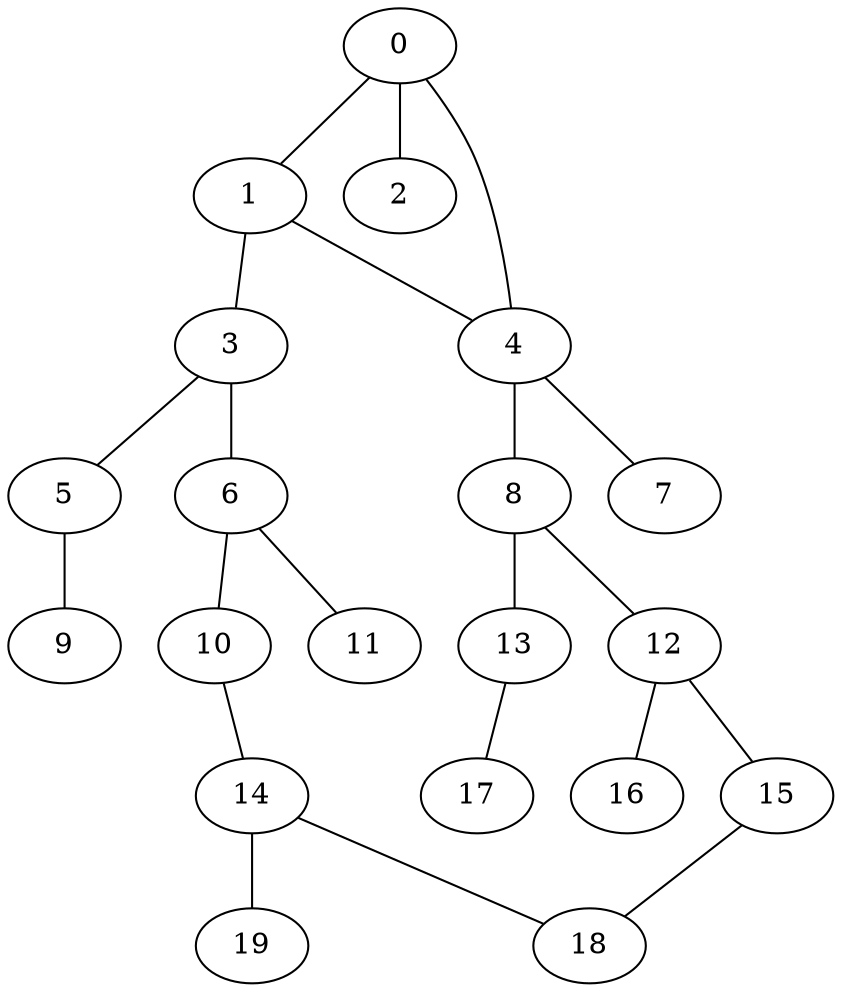 
graph graphname {
    0 -- 1
0 -- 2
0 -- 4
1 -- 3
1 -- 4
3 -- 5
3 -- 6
4 -- 8
4 -- 7
5 -- 9
6 -- 11
6 -- 10
8 -- 12
8 -- 13
10 -- 14
12 -- 16
12 -- 15
13 -- 17
14 -- 19
14 -- 18
15 -- 18

}
